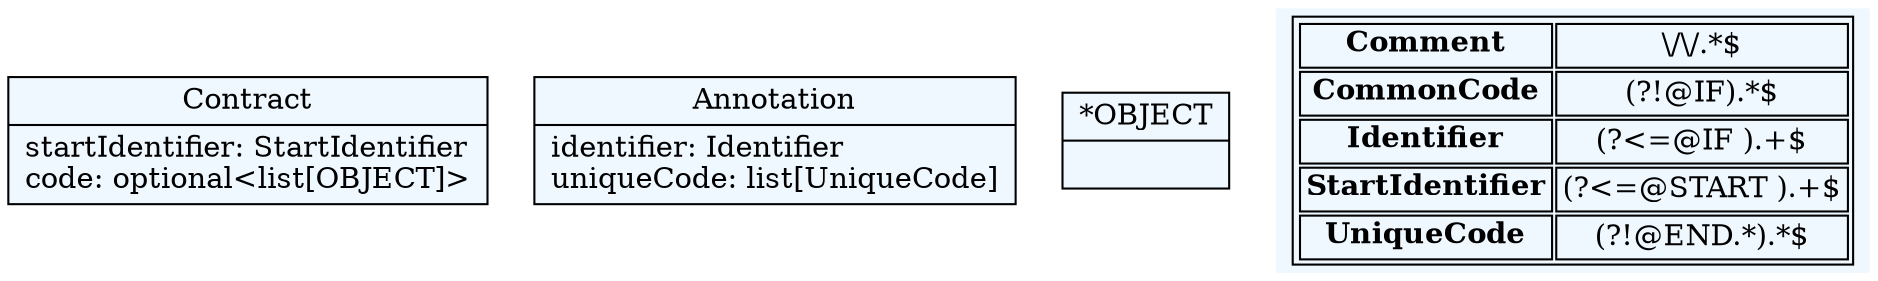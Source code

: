 
    digraph textX {
    fontname = "Bitstream Vera Sans"
    fontsize = 8
    node[
        shape=record,
        style=filled,
        fillcolor=aliceblue
    ]
    nodesep = 0.3
    edge[dir=black,arrowtail=empty]


2732669181472[ label="{Contract|startIdentifier: StartIdentifier\lcode: optional\<list[OBJECT]\>\l}"]

2732669173920[ label="{Annotation|identifier: Identifier\luniqueCode: list[UniqueCode]\l}"]



2732669176752[ label="{*OBJECT|}"]

match_rules [ shape=plaintext, label=< <table>
	<tr>
		<td><b>Comment</b></td><td>\/\/.*$</td>
	</tr>
	<tr>
		<td><b>CommonCode</b></td><td>(?!@IF).*$</td>
	</tr>
	<tr>
		<td><b>Identifier</b></td><td>(?&lt;=@IF ).+$</td>
	</tr>
	<tr>
		<td><b>StartIdentifier</b></td><td>(?&lt;=@START ).+$</td>
	</tr>
	<tr>
		<td><b>UniqueCode</b></td><td>(?!@END.*).*$</td>
	</tr>
</table> >]


}
